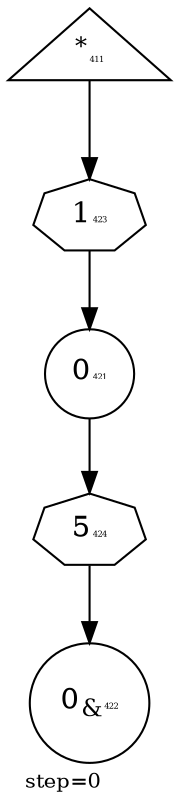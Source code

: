 digraph {
  graph  [labelloc=bottom,labeljust=left,fontsize="10",label="step=0"];
  "411" [shape=triangle,peripheries="1",label=<<SUP>*</SUP><FONT POINT-SIZE='4'>411</FONT>>,labelfontcolor=black,color=black];
  "421" [shape=circle,peripheries="1",label=<0<FONT POINT-SIZE='4'>421</FONT>>,labelfontcolor=black,color=black];
  "422" [shape=circle,peripheries="1",label=<0<SUB>&amp;</SUB><FONT POINT-SIZE='4'>422</FONT>>,labelfontcolor=black,color=black];
  "423" [label=<1<FONT POINT-SIZE='4'>423</FONT>>,peripheries="1",color=black,shape=septagon];
  "411" -> "423" [color=black];
  "423" -> "421" [color=black];
  "424" [label=<5<FONT POINT-SIZE='4'>424</FONT>>,peripheries="1",color=black,shape=septagon];
  "421" -> "424" [color=black];
  "424" -> "422" [color=black];
}